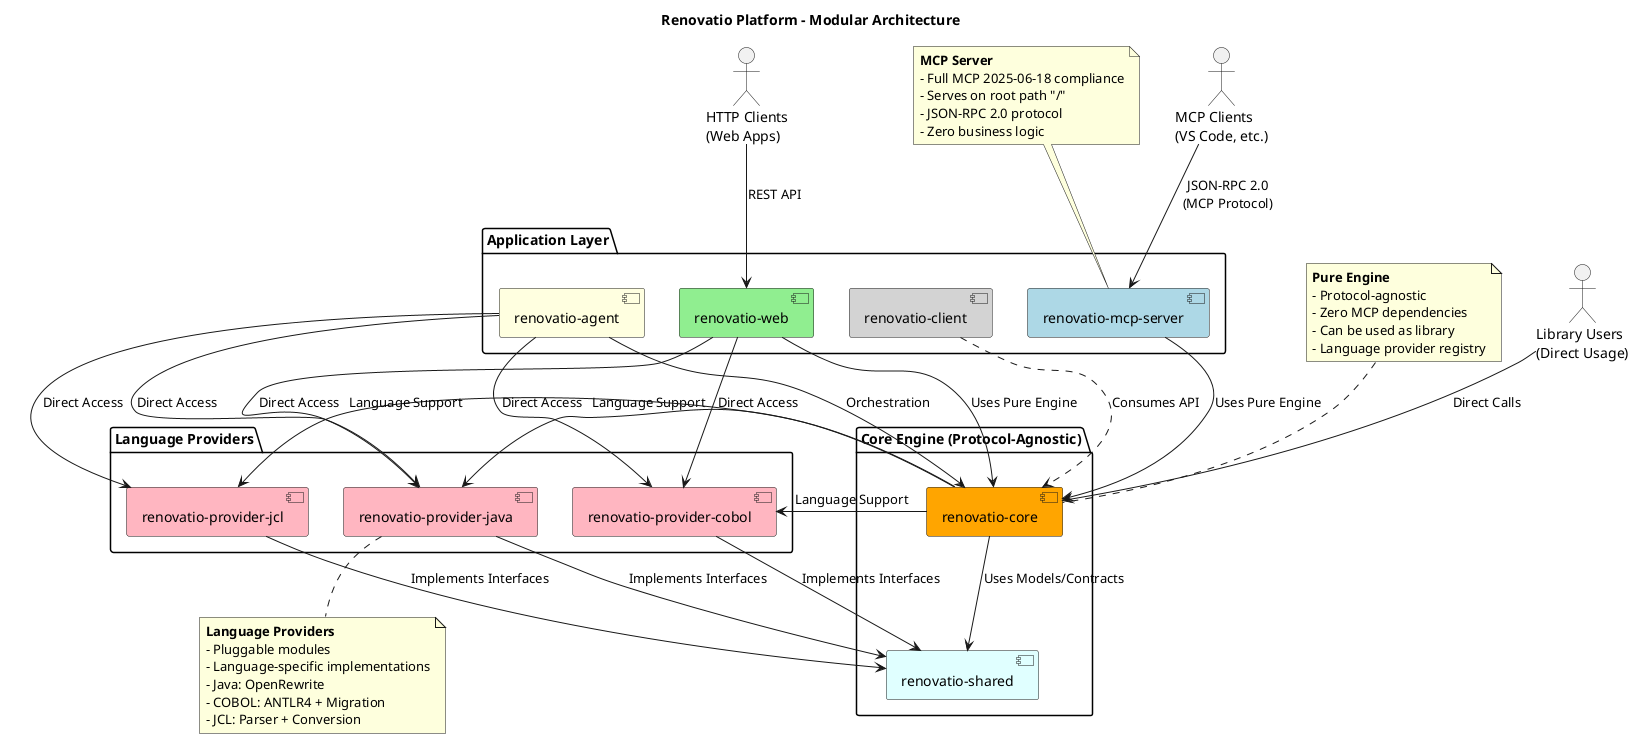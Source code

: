 @startuml
' Renovatio Architecture - MCP Server and Core Engine Separation

title Renovatio Platform - Modular Architecture

' External clients
actor "MCP Clients\n(VS Code, etc.)" as mcp_clients
actor "HTTP Clients\n(Web Apps)" as http_clients
actor "Library Users\n(Direct Usage)" as lib_users

' Main application modules
package "Application Layer" {
  [renovatio-mcp-server] as mcp_server #LightBlue
  [renovatio-web] as web #LightGreen
  [renovatio-agent] as agent #LightYellow
  [renovatio-client] as client #LightGray
}

' Core engine (protocol-agnostic)
package "Core Engine (Protocol-Agnostic)" {
  [renovatio-core] as core #Orange
  [renovatio-shared] as shared #LightCyan
}

' Language providers (pluggable modules)
package "Language Providers" {
  [renovatio-provider-java] as java_provider #LightPink
  [renovatio-provider-cobol] as cobol_provider #LightPink
  [renovatio-provider-jcl] as jcl_provider #LightPink
}

' Client connections
mcp_clients --> mcp_server : JSON-RPC 2.0\n(MCP Protocol)
http_clients --> web : REST API
lib_users --> core : Direct Calls

' Application layer dependencies
mcp_server --> core : Uses Pure Engine
web --> core : Uses Pure Engine
agent --> core : Orchestration
client ..> core : Consumes API

' Core engine structure
core --> shared : Uses Models/Contracts
core --> java_provider : Language Support
core --> cobol_provider : Language Support
core --> jcl_provider : Language Support

' Provider dependencies
java_provider --> shared : Implements Interfaces
cobol_provider --> shared : Implements Interfaces
jcl_provider --> shared : Implements Interfaces

' Cross-module usage
agent --> java_provider : Direct Access
agent --> cobol_provider : Direct Access
agent --> jcl_provider : Direct Access
web --> java_provider : Direct Access
web --> cobol_provider : Direct Access

note top of mcp_server
  **MCP Server**
  - Full MCP 2025-06-18 compliance
  - Serves on root path "/"
  - JSON-RPC 2.0 protocol
  - Zero business logic
end note

note top of core
  **Pure Engine**
  - Protocol-agnostic
  - Zero MCP dependencies
  - Can be used as library
  - Language provider registry
end note

note bottom of java_provider
  **Language Providers**
  - Pluggable modules
  - Language-specific implementations
  - Java: OpenRewrite
  - COBOL: ANTLR4 + Migration
  - JCL: Parser + Conversion
end note

@enduml
